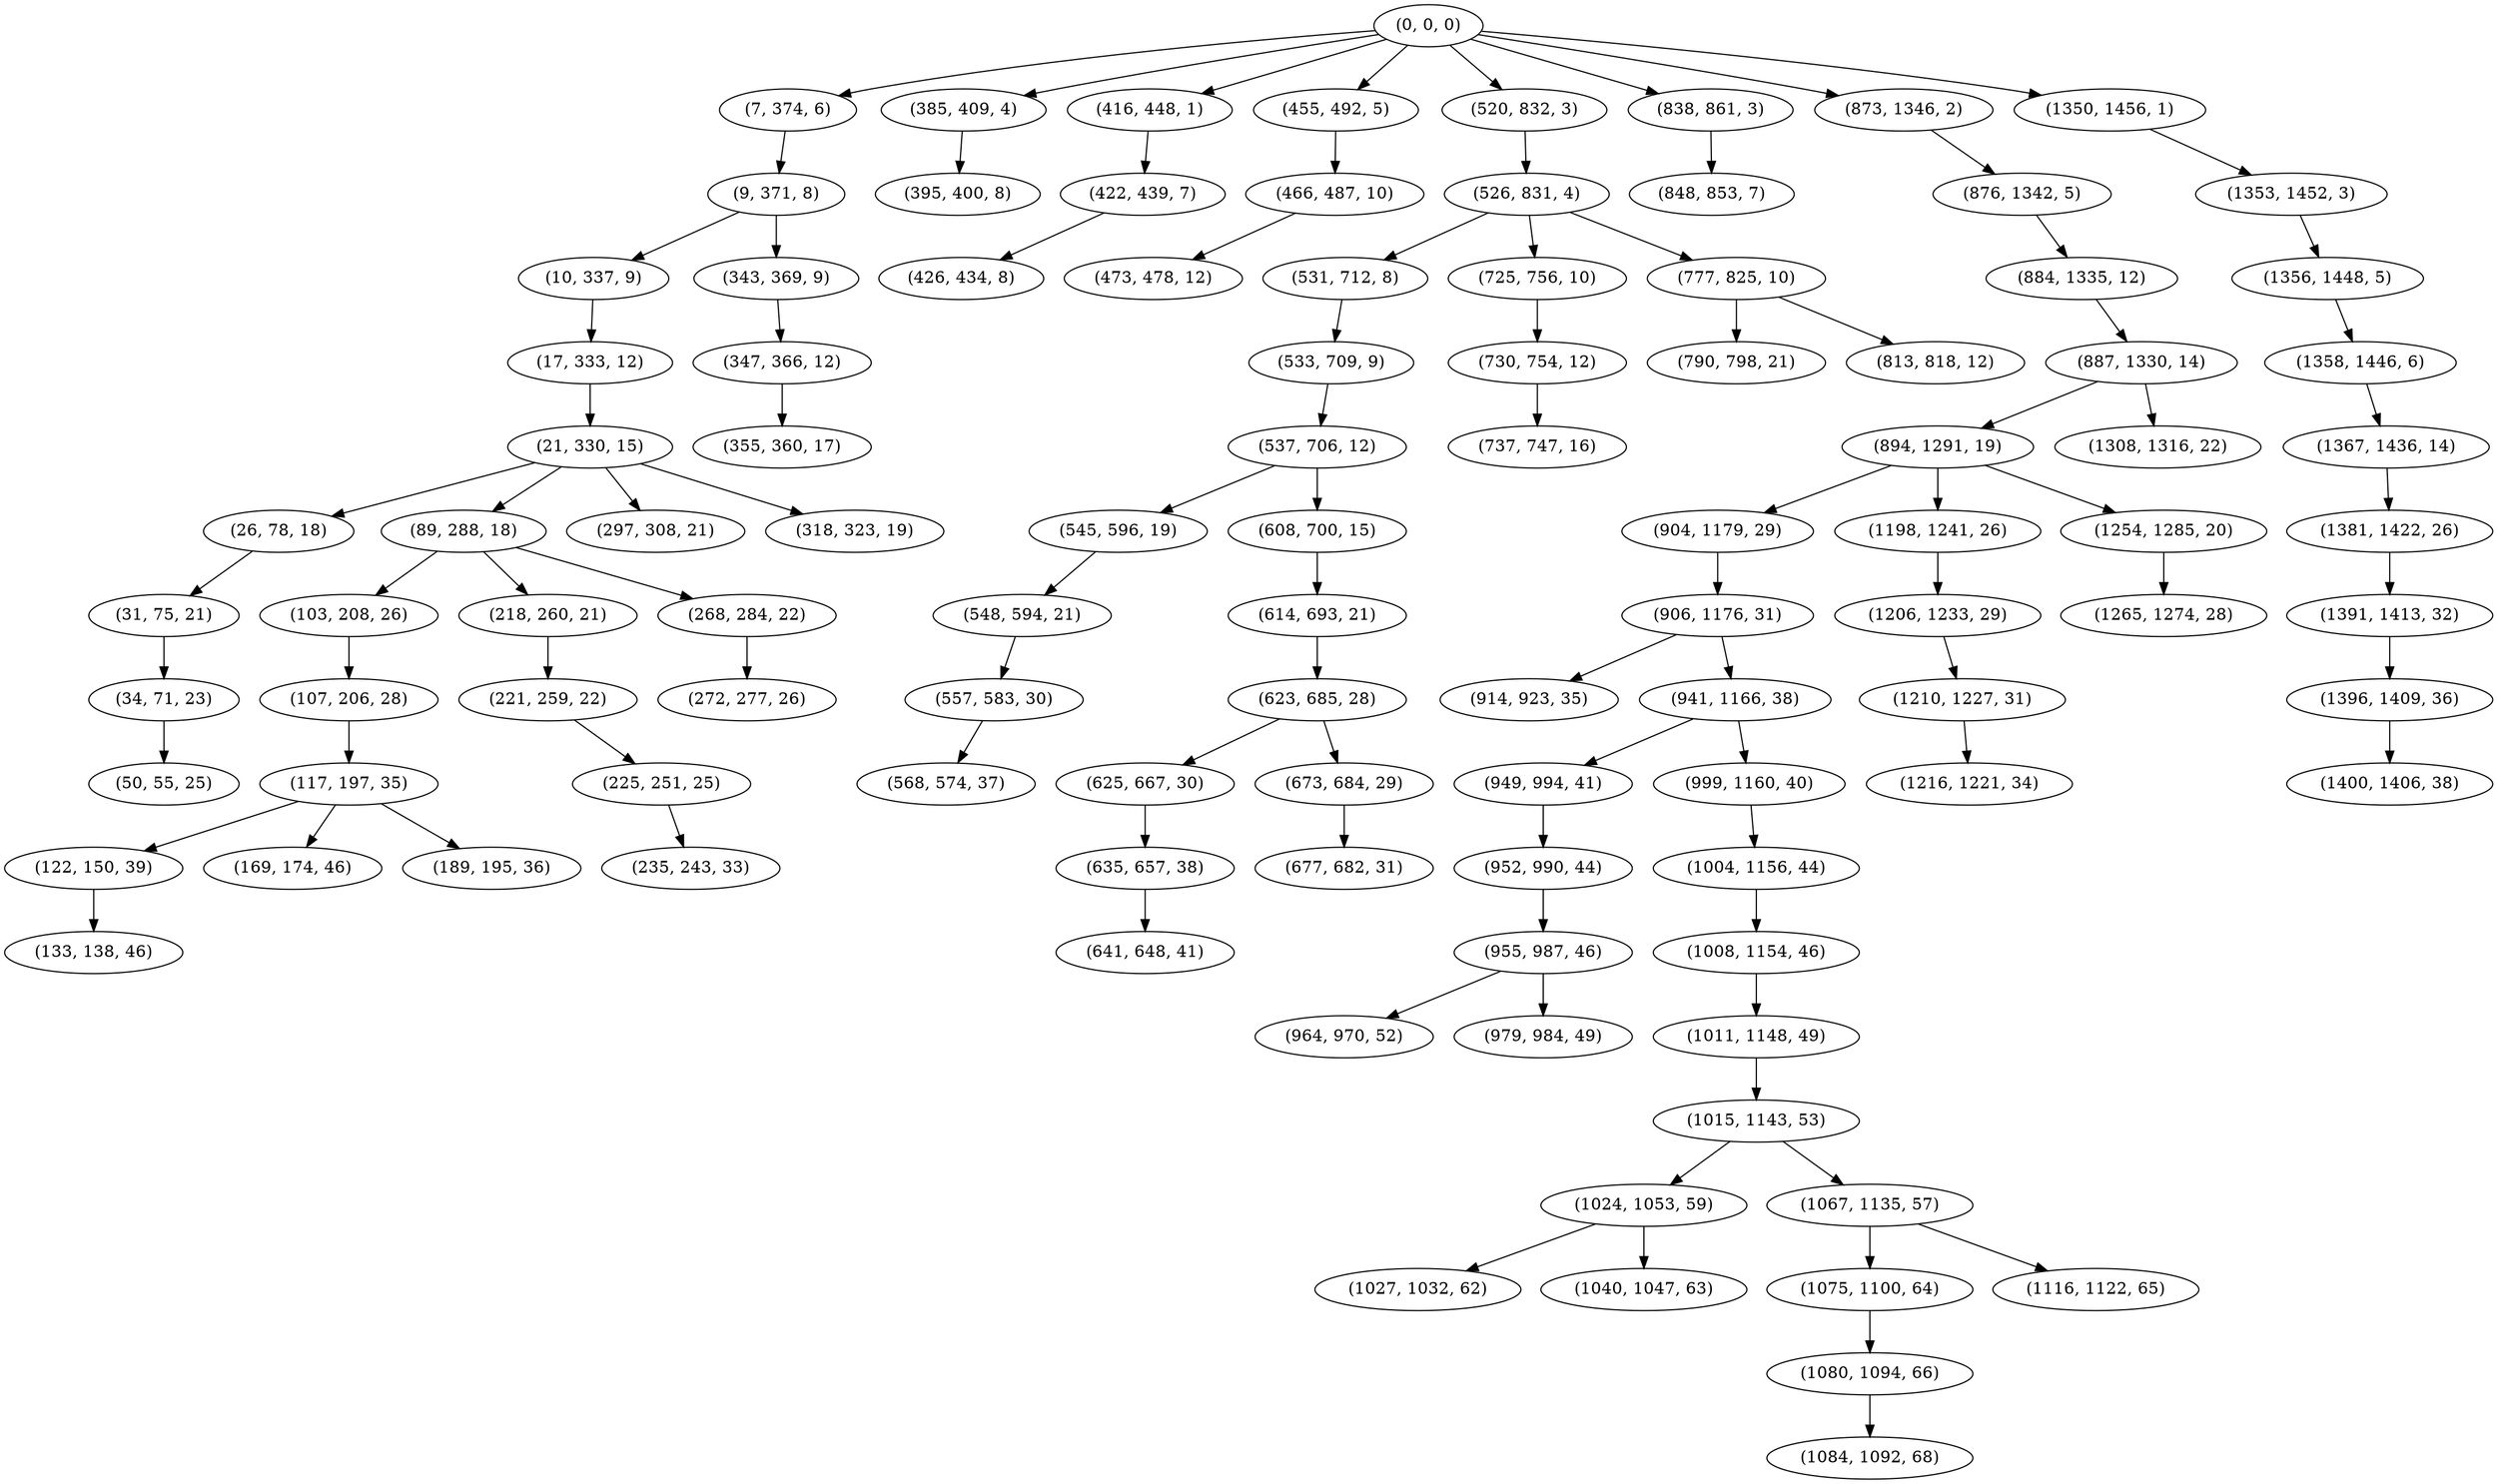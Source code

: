 digraph tree {
    "(0, 0, 0)";
    "(7, 374, 6)";
    "(9, 371, 8)";
    "(10, 337, 9)";
    "(17, 333, 12)";
    "(21, 330, 15)";
    "(26, 78, 18)";
    "(31, 75, 21)";
    "(34, 71, 23)";
    "(50, 55, 25)";
    "(89, 288, 18)";
    "(103, 208, 26)";
    "(107, 206, 28)";
    "(117, 197, 35)";
    "(122, 150, 39)";
    "(133, 138, 46)";
    "(169, 174, 46)";
    "(189, 195, 36)";
    "(218, 260, 21)";
    "(221, 259, 22)";
    "(225, 251, 25)";
    "(235, 243, 33)";
    "(268, 284, 22)";
    "(272, 277, 26)";
    "(297, 308, 21)";
    "(318, 323, 19)";
    "(343, 369, 9)";
    "(347, 366, 12)";
    "(355, 360, 17)";
    "(385, 409, 4)";
    "(395, 400, 8)";
    "(416, 448, 1)";
    "(422, 439, 7)";
    "(426, 434, 8)";
    "(455, 492, 5)";
    "(466, 487, 10)";
    "(473, 478, 12)";
    "(520, 832, 3)";
    "(526, 831, 4)";
    "(531, 712, 8)";
    "(533, 709, 9)";
    "(537, 706, 12)";
    "(545, 596, 19)";
    "(548, 594, 21)";
    "(557, 583, 30)";
    "(568, 574, 37)";
    "(608, 700, 15)";
    "(614, 693, 21)";
    "(623, 685, 28)";
    "(625, 667, 30)";
    "(635, 657, 38)";
    "(641, 648, 41)";
    "(673, 684, 29)";
    "(677, 682, 31)";
    "(725, 756, 10)";
    "(730, 754, 12)";
    "(737, 747, 16)";
    "(777, 825, 10)";
    "(790, 798, 21)";
    "(813, 818, 12)";
    "(838, 861, 3)";
    "(848, 853, 7)";
    "(873, 1346, 2)";
    "(876, 1342, 5)";
    "(884, 1335, 12)";
    "(887, 1330, 14)";
    "(894, 1291, 19)";
    "(904, 1179, 29)";
    "(906, 1176, 31)";
    "(914, 923, 35)";
    "(941, 1166, 38)";
    "(949, 994, 41)";
    "(952, 990, 44)";
    "(955, 987, 46)";
    "(964, 970, 52)";
    "(979, 984, 49)";
    "(999, 1160, 40)";
    "(1004, 1156, 44)";
    "(1008, 1154, 46)";
    "(1011, 1148, 49)";
    "(1015, 1143, 53)";
    "(1024, 1053, 59)";
    "(1027, 1032, 62)";
    "(1040, 1047, 63)";
    "(1067, 1135, 57)";
    "(1075, 1100, 64)";
    "(1080, 1094, 66)";
    "(1084, 1092, 68)";
    "(1116, 1122, 65)";
    "(1198, 1241, 26)";
    "(1206, 1233, 29)";
    "(1210, 1227, 31)";
    "(1216, 1221, 34)";
    "(1254, 1285, 20)";
    "(1265, 1274, 28)";
    "(1308, 1316, 22)";
    "(1350, 1456, 1)";
    "(1353, 1452, 3)";
    "(1356, 1448, 5)";
    "(1358, 1446, 6)";
    "(1367, 1436, 14)";
    "(1381, 1422, 26)";
    "(1391, 1413, 32)";
    "(1396, 1409, 36)";
    "(1400, 1406, 38)";
    "(0, 0, 0)" -> "(7, 374, 6)";
    "(0, 0, 0)" -> "(385, 409, 4)";
    "(0, 0, 0)" -> "(416, 448, 1)";
    "(0, 0, 0)" -> "(455, 492, 5)";
    "(0, 0, 0)" -> "(520, 832, 3)";
    "(0, 0, 0)" -> "(838, 861, 3)";
    "(0, 0, 0)" -> "(873, 1346, 2)";
    "(0, 0, 0)" -> "(1350, 1456, 1)";
    "(7, 374, 6)" -> "(9, 371, 8)";
    "(9, 371, 8)" -> "(10, 337, 9)";
    "(9, 371, 8)" -> "(343, 369, 9)";
    "(10, 337, 9)" -> "(17, 333, 12)";
    "(17, 333, 12)" -> "(21, 330, 15)";
    "(21, 330, 15)" -> "(26, 78, 18)";
    "(21, 330, 15)" -> "(89, 288, 18)";
    "(21, 330, 15)" -> "(297, 308, 21)";
    "(21, 330, 15)" -> "(318, 323, 19)";
    "(26, 78, 18)" -> "(31, 75, 21)";
    "(31, 75, 21)" -> "(34, 71, 23)";
    "(34, 71, 23)" -> "(50, 55, 25)";
    "(89, 288, 18)" -> "(103, 208, 26)";
    "(89, 288, 18)" -> "(218, 260, 21)";
    "(89, 288, 18)" -> "(268, 284, 22)";
    "(103, 208, 26)" -> "(107, 206, 28)";
    "(107, 206, 28)" -> "(117, 197, 35)";
    "(117, 197, 35)" -> "(122, 150, 39)";
    "(117, 197, 35)" -> "(169, 174, 46)";
    "(117, 197, 35)" -> "(189, 195, 36)";
    "(122, 150, 39)" -> "(133, 138, 46)";
    "(218, 260, 21)" -> "(221, 259, 22)";
    "(221, 259, 22)" -> "(225, 251, 25)";
    "(225, 251, 25)" -> "(235, 243, 33)";
    "(268, 284, 22)" -> "(272, 277, 26)";
    "(343, 369, 9)" -> "(347, 366, 12)";
    "(347, 366, 12)" -> "(355, 360, 17)";
    "(385, 409, 4)" -> "(395, 400, 8)";
    "(416, 448, 1)" -> "(422, 439, 7)";
    "(422, 439, 7)" -> "(426, 434, 8)";
    "(455, 492, 5)" -> "(466, 487, 10)";
    "(466, 487, 10)" -> "(473, 478, 12)";
    "(520, 832, 3)" -> "(526, 831, 4)";
    "(526, 831, 4)" -> "(531, 712, 8)";
    "(526, 831, 4)" -> "(725, 756, 10)";
    "(526, 831, 4)" -> "(777, 825, 10)";
    "(531, 712, 8)" -> "(533, 709, 9)";
    "(533, 709, 9)" -> "(537, 706, 12)";
    "(537, 706, 12)" -> "(545, 596, 19)";
    "(537, 706, 12)" -> "(608, 700, 15)";
    "(545, 596, 19)" -> "(548, 594, 21)";
    "(548, 594, 21)" -> "(557, 583, 30)";
    "(557, 583, 30)" -> "(568, 574, 37)";
    "(608, 700, 15)" -> "(614, 693, 21)";
    "(614, 693, 21)" -> "(623, 685, 28)";
    "(623, 685, 28)" -> "(625, 667, 30)";
    "(623, 685, 28)" -> "(673, 684, 29)";
    "(625, 667, 30)" -> "(635, 657, 38)";
    "(635, 657, 38)" -> "(641, 648, 41)";
    "(673, 684, 29)" -> "(677, 682, 31)";
    "(725, 756, 10)" -> "(730, 754, 12)";
    "(730, 754, 12)" -> "(737, 747, 16)";
    "(777, 825, 10)" -> "(790, 798, 21)";
    "(777, 825, 10)" -> "(813, 818, 12)";
    "(838, 861, 3)" -> "(848, 853, 7)";
    "(873, 1346, 2)" -> "(876, 1342, 5)";
    "(876, 1342, 5)" -> "(884, 1335, 12)";
    "(884, 1335, 12)" -> "(887, 1330, 14)";
    "(887, 1330, 14)" -> "(894, 1291, 19)";
    "(887, 1330, 14)" -> "(1308, 1316, 22)";
    "(894, 1291, 19)" -> "(904, 1179, 29)";
    "(894, 1291, 19)" -> "(1198, 1241, 26)";
    "(894, 1291, 19)" -> "(1254, 1285, 20)";
    "(904, 1179, 29)" -> "(906, 1176, 31)";
    "(906, 1176, 31)" -> "(914, 923, 35)";
    "(906, 1176, 31)" -> "(941, 1166, 38)";
    "(941, 1166, 38)" -> "(949, 994, 41)";
    "(941, 1166, 38)" -> "(999, 1160, 40)";
    "(949, 994, 41)" -> "(952, 990, 44)";
    "(952, 990, 44)" -> "(955, 987, 46)";
    "(955, 987, 46)" -> "(964, 970, 52)";
    "(955, 987, 46)" -> "(979, 984, 49)";
    "(999, 1160, 40)" -> "(1004, 1156, 44)";
    "(1004, 1156, 44)" -> "(1008, 1154, 46)";
    "(1008, 1154, 46)" -> "(1011, 1148, 49)";
    "(1011, 1148, 49)" -> "(1015, 1143, 53)";
    "(1015, 1143, 53)" -> "(1024, 1053, 59)";
    "(1015, 1143, 53)" -> "(1067, 1135, 57)";
    "(1024, 1053, 59)" -> "(1027, 1032, 62)";
    "(1024, 1053, 59)" -> "(1040, 1047, 63)";
    "(1067, 1135, 57)" -> "(1075, 1100, 64)";
    "(1067, 1135, 57)" -> "(1116, 1122, 65)";
    "(1075, 1100, 64)" -> "(1080, 1094, 66)";
    "(1080, 1094, 66)" -> "(1084, 1092, 68)";
    "(1198, 1241, 26)" -> "(1206, 1233, 29)";
    "(1206, 1233, 29)" -> "(1210, 1227, 31)";
    "(1210, 1227, 31)" -> "(1216, 1221, 34)";
    "(1254, 1285, 20)" -> "(1265, 1274, 28)";
    "(1350, 1456, 1)" -> "(1353, 1452, 3)";
    "(1353, 1452, 3)" -> "(1356, 1448, 5)";
    "(1356, 1448, 5)" -> "(1358, 1446, 6)";
    "(1358, 1446, 6)" -> "(1367, 1436, 14)";
    "(1367, 1436, 14)" -> "(1381, 1422, 26)";
    "(1381, 1422, 26)" -> "(1391, 1413, 32)";
    "(1391, 1413, 32)" -> "(1396, 1409, 36)";
    "(1396, 1409, 36)" -> "(1400, 1406, 38)";
}

